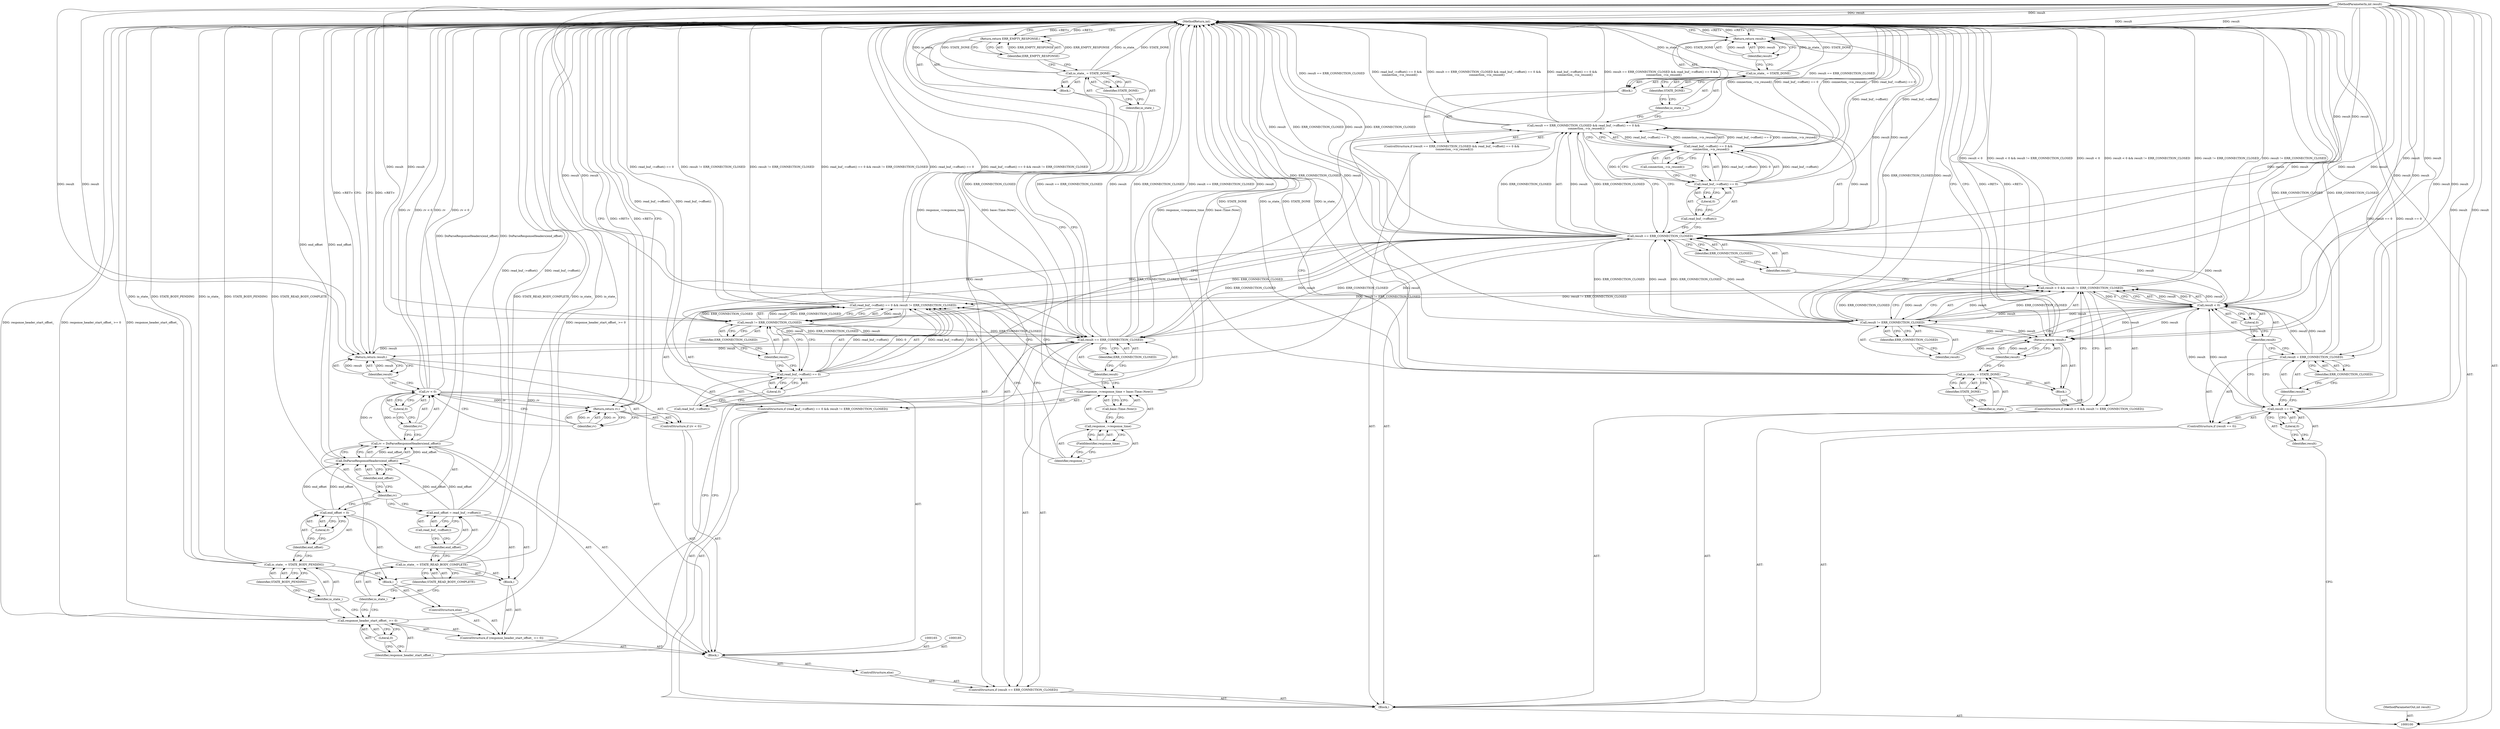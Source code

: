 digraph "1_Chrome_9c18dbcb79e5f700c453d1ac01fb6d8768e4844a" {
"1000198" [label="(MethodReturn,int)"];
"1000101" [label="(MethodParameterIn,int result)"];
"1000259" [label="(MethodParameterOut,int result)"];
"1000102" [label="(Block,)"];
"1000134" [label="(Block,)"];
"1000133" [label="(Call,connection_->is_reused())"];
"1000137" [label="(Identifier,STATE_DONE)"];
"1000135" [label="(Call,io_state_ = STATE_DONE)"];
"1000136" [label="(Identifier,io_state_)"];
"1000139" [label="(Identifier,result)"];
"1000138" [label="(Return,return result;)"];
"1000140" [label="(ControlStructure,if (read_buf_->offset() == 0 && result != ERR_CONNECTION_CLOSED))"];
"1000144" [label="(Literal,0)"];
"1000145" [label="(Call,result != ERR_CONNECTION_CLOSED)"];
"1000146" [label="(Identifier,result)"];
"1000147" [label="(Identifier,ERR_CONNECTION_CLOSED)"];
"1000141" [label="(Call,read_buf_->offset() == 0 && result != ERR_CONNECTION_CLOSED)"];
"1000142" [label="(Call,read_buf_->offset() == 0)"];
"1000143" [label="(Call,read_buf_->offset())"];
"1000151" [label="(FieldIdentifier,response_time)"];
"1000152" [label="(Call,base::Time::Now())"];
"1000148" [label="(Call,response_->response_time = base::Time::Now())"];
"1000149" [label="(Call,response_->response_time)"];
"1000150" [label="(Identifier,response_)"];
"1000156" [label="(Identifier,ERR_CONNECTION_CLOSED)"];
"1000153" [label="(ControlStructure,if (result == ERR_CONNECTION_CLOSED))"];
"1000157" [label="(Block,)"];
"1000154" [label="(Call,result == ERR_CONNECTION_CLOSED)"];
"1000155" [label="(Identifier,result)"];
"1000160" [label="(Identifier,STATE_DONE)"];
"1000158" [label="(Call,io_state_ = STATE_DONE)"];
"1000159" [label="(Identifier,io_state_)"];
"1000106" [label="(Literal,0)"];
"1000103" [label="(ControlStructure,if (result == 0))"];
"1000104" [label="(Call,result == 0)"];
"1000105" [label="(Identifier,result)"];
"1000162" [label="(Identifier,ERR_EMPTY_RESPONSE)"];
"1000161" [label="(Return,return ERR_EMPTY_RESPONSE;)"];
"1000163" [label="(ControlStructure,else)"];
"1000167" [label="(Call,response_header_start_offset_ >= 0)"];
"1000168" [label="(Identifier,response_header_start_offset_)"];
"1000169" [label="(Literal,0)"];
"1000170" [label="(Block,)"];
"1000166" [label="(ControlStructure,if (response_header_start_offset_ >= 0))"];
"1000173" [label="(Identifier,STATE_READ_BODY_COMPLETE)"];
"1000171" [label="(Call,io_state_ = STATE_READ_BODY_COMPLETE)"];
"1000172" [label="(Identifier,io_state_)"];
"1000176" [label="(Call,read_buf_->offset())"];
"1000174" [label="(Call,end_offset = read_buf_->offset())"];
"1000175" [label="(Identifier,end_offset)"];
"1000178" [label="(Block,)"];
"1000177" [label="(ControlStructure,else)"];
"1000181" [label="(Identifier,STATE_BODY_PENDING)"];
"1000179" [label="(Call,io_state_ = STATE_BODY_PENDING)"];
"1000180" [label="(Identifier,io_state_)"];
"1000184" [label="(Literal,0)"];
"1000182" [label="(Call,end_offset = 0)"];
"1000183" [label="(Identifier,end_offset)"];
"1000109" [label="(Identifier,ERR_CONNECTION_CLOSED)"];
"1000107" [label="(Call,result = ERR_CONNECTION_CLOSED)"];
"1000108" [label="(Identifier,result)"];
"1000186" [label="(Call,rv = DoParseResponseHeaders(end_offset))"];
"1000187" [label="(Identifier,rv)"];
"1000188" [label="(Call,DoParseResponseHeaders(end_offset))"];
"1000189" [label="(Identifier,end_offset)"];
"1000164" [label="(Block,)"];
"1000191" [label="(Call,rv < 0)"];
"1000192" [label="(Identifier,rv)"];
"1000193" [label="(Literal,0)"];
"1000190" [label="(ControlStructure,if (rv < 0))"];
"1000195" [label="(Identifier,rv)"];
"1000194" [label="(Return,return rv;)"];
"1000197" [label="(Identifier,result)"];
"1000196" [label="(Return,return result;)"];
"1000114" [label="(Literal,0)"];
"1000110" [label="(ControlStructure,if (result < 0 && result != ERR_CONNECTION_CLOSED))"];
"1000115" [label="(Call,result != ERR_CONNECTION_CLOSED)"];
"1000116" [label="(Identifier,result)"];
"1000117" [label="(Identifier,ERR_CONNECTION_CLOSED)"];
"1000118" [label="(Block,)"];
"1000111" [label="(Call,result < 0 && result != ERR_CONNECTION_CLOSED)"];
"1000112" [label="(Call,result < 0)"];
"1000113" [label="(Identifier,result)"];
"1000121" [label="(Identifier,STATE_DONE)"];
"1000119" [label="(Call,io_state_ = STATE_DONE)"];
"1000120" [label="(Identifier,io_state_)"];
"1000123" [label="(Identifier,result)"];
"1000122" [label="(Return,return result;)"];
"1000128" [label="(Identifier,ERR_CONNECTION_CLOSED)"];
"1000124" [label="(ControlStructure,if (result == ERR_CONNECTION_CLOSED && read_buf_->offset() == 0 &&\n      connection_->is_reused()))"];
"1000129" [label="(Call,read_buf_->offset() == 0 &&\n      connection_->is_reused())"];
"1000130" [label="(Call,read_buf_->offset() == 0)"];
"1000131" [label="(Call,read_buf_->offset())"];
"1000125" [label="(Call,result == ERR_CONNECTION_CLOSED && read_buf_->offset() == 0 &&\n      connection_->is_reused())"];
"1000126" [label="(Call,result == ERR_CONNECTION_CLOSED)"];
"1000127" [label="(Identifier,result)"];
"1000132" [label="(Literal,0)"];
"1000198" -> "1000100"  [label="AST: "];
"1000198" -> "1000122"  [label="CFG: "];
"1000198" -> "1000138"  [label="CFG: "];
"1000198" -> "1000161"  [label="CFG: "];
"1000198" -> "1000194"  [label="CFG: "];
"1000198" -> "1000196"  [label="CFG: "];
"1000161" -> "1000198"  [label="DDG: <RET>"];
"1000194" -> "1000198"  [label="DDG: <RET>"];
"1000196" -> "1000198"  [label="DDG: <RET>"];
"1000125" -> "1000198"  [label="DDG: result == ERR_CONNECTION_CLOSED && read_buf_->offset() == 0 &&\n      connection_->is_reused()"];
"1000125" -> "1000198"  [label="DDG: result == ERR_CONNECTION_CLOSED"];
"1000125" -> "1000198"  [label="DDG: read_buf_->offset() == 0 &&\n      connection_->is_reused()"];
"1000141" -> "1000198"  [label="DDG: read_buf_->offset() == 0 && result != ERR_CONNECTION_CLOSED"];
"1000141" -> "1000198"  [label="DDG: read_buf_->offset() == 0"];
"1000141" -> "1000198"  [label="DDG: result != ERR_CONNECTION_CLOSED"];
"1000148" -> "1000198"  [label="DDG: base::Time::Now()"];
"1000148" -> "1000198"  [label="DDG: response_->response_time"];
"1000179" -> "1000198"  [label="DDG: STATE_BODY_PENDING"];
"1000179" -> "1000198"  [label="DDG: io_state_"];
"1000126" -> "1000198"  [label="DDG: result"];
"1000126" -> "1000198"  [label="DDG: ERR_CONNECTION_CLOSED"];
"1000154" -> "1000198"  [label="DDG: result == ERR_CONNECTION_CLOSED"];
"1000154" -> "1000198"  [label="DDG: result"];
"1000154" -> "1000198"  [label="DDG: ERR_CONNECTION_CLOSED"];
"1000130" -> "1000198"  [label="DDG: read_buf_->offset()"];
"1000186" -> "1000198"  [label="DDG: DoParseResponseHeaders(end_offset)"];
"1000158" -> "1000198"  [label="DDG: io_state_"];
"1000158" -> "1000198"  [label="DDG: STATE_DONE"];
"1000115" -> "1000198"  [label="DDG: ERR_CONNECTION_CLOSED"];
"1000115" -> "1000198"  [label="DDG: result"];
"1000167" -> "1000198"  [label="DDG: response_header_start_offset_"];
"1000167" -> "1000198"  [label="DDG: response_header_start_offset_ >= 0"];
"1000129" -> "1000198"  [label="DDG: read_buf_->offset() == 0"];
"1000129" -> "1000198"  [label="DDG: connection_->is_reused()"];
"1000171" -> "1000198"  [label="DDG: io_state_"];
"1000171" -> "1000198"  [label="DDG: STATE_READ_BODY_COMPLETE"];
"1000104" -> "1000198"  [label="DDG: result == 0"];
"1000188" -> "1000198"  [label="DDG: end_offset"];
"1000191" -> "1000198"  [label="DDG: rv < 0"];
"1000191" -> "1000198"  [label="DDG: rv"];
"1000111" -> "1000198"  [label="DDG: result != ERR_CONNECTION_CLOSED"];
"1000111" -> "1000198"  [label="DDG: result < 0"];
"1000111" -> "1000198"  [label="DDG: result < 0 && result != ERR_CONNECTION_CLOSED"];
"1000119" -> "1000198"  [label="DDG: STATE_DONE"];
"1000119" -> "1000198"  [label="DDG: io_state_"];
"1000174" -> "1000198"  [label="DDG: read_buf_->offset()"];
"1000112" -> "1000198"  [label="DDG: result"];
"1000101" -> "1000198"  [label="DDG: result"];
"1000142" -> "1000198"  [label="DDG: read_buf_->offset()"];
"1000135" -> "1000198"  [label="DDG: io_state_"];
"1000135" -> "1000198"  [label="DDG: STATE_DONE"];
"1000107" -> "1000198"  [label="DDG: ERR_CONNECTION_CLOSED"];
"1000122" -> "1000198"  [label="DDG: <RET>"];
"1000138" -> "1000198"  [label="DDG: <RET>"];
"1000101" -> "1000100"  [label="AST: "];
"1000101" -> "1000198"  [label="DDG: result"];
"1000101" -> "1000104"  [label="DDG: result"];
"1000101" -> "1000107"  [label="DDG: result"];
"1000101" -> "1000112"  [label="DDG: result"];
"1000101" -> "1000115"  [label="DDG: result"];
"1000101" -> "1000122"  [label="DDG: result"];
"1000101" -> "1000126"  [label="DDG: result"];
"1000101" -> "1000138"  [label="DDG: result"];
"1000101" -> "1000145"  [label="DDG: result"];
"1000101" -> "1000154"  [label="DDG: result"];
"1000101" -> "1000196"  [label="DDG: result"];
"1000259" -> "1000100"  [label="AST: "];
"1000102" -> "1000100"  [label="AST: "];
"1000103" -> "1000102"  [label="AST: "];
"1000110" -> "1000102"  [label="AST: "];
"1000124" -> "1000102"  [label="AST: "];
"1000140" -> "1000102"  [label="AST: "];
"1000153" -> "1000102"  [label="AST: "];
"1000134" -> "1000124"  [label="AST: "];
"1000135" -> "1000134"  [label="AST: "];
"1000138" -> "1000134"  [label="AST: "];
"1000133" -> "1000129"  [label="AST: "];
"1000133" -> "1000130"  [label="CFG: "];
"1000129" -> "1000133"  [label="CFG: "];
"1000137" -> "1000135"  [label="AST: "];
"1000137" -> "1000136"  [label="CFG: "];
"1000135" -> "1000137"  [label="CFG: "];
"1000135" -> "1000134"  [label="AST: "];
"1000135" -> "1000137"  [label="CFG: "];
"1000136" -> "1000135"  [label="AST: "];
"1000137" -> "1000135"  [label="AST: "];
"1000139" -> "1000135"  [label="CFG: "];
"1000135" -> "1000198"  [label="DDG: io_state_"];
"1000135" -> "1000198"  [label="DDG: STATE_DONE"];
"1000136" -> "1000135"  [label="AST: "];
"1000136" -> "1000125"  [label="CFG: "];
"1000137" -> "1000136"  [label="CFG: "];
"1000139" -> "1000138"  [label="AST: "];
"1000139" -> "1000135"  [label="CFG: "];
"1000138" -> "1000139"  [label="CFG: "];
"1000139" -> "1000138"  [label="DDG: result"];
"1000138" -> "1000134"  [label="AST: "];
"1000138" -> "1000139"  [label="CFG: "];
"1000139" -> "1000138"  [label="AST: "];
"1000198" -> "1000138"  [label="CFG: "];
"1000138" -> "1000198"  [label="DDG: <RET>"];
"1000139" -> "1000138"  [label="DDG: result"];
"1000126" -> "1000138"  [label="DDG: result"];
"1000101" -> "1000138"  [label="DDG: result"];
"1000140" -> "1000102"  [label="AST: "];
"1000141" -> "1000140"  [label="AST: "];
"1000148" -> "1000140"  [label="AST: "];
"1000144" -> "1000142"  [label="AST: "];
"1000144" -> "1000143"  [label="CFG: "];
"1000142" -> "1000144"  [label="CFG: "];
"1000145" -> "1000141"  [label="AST: "];
"1000145" -> "1000147"  [label="CFG: "];
"1000146" -> "1000145"  [label="AST: "];
"1000147" -> "1000145"  [label="AST: "];
"1000141" -> "1000145"  [label="CFG: "];
"1000145" -> "1000141"  [label="DDG: result"];
"1000145" -> "1000141"  [label="DDG: ERR_CONNECTION_CLOSED"];
"1000126" -> "1000145"  [label="DDG: result"];
"1000126" -> "1000145"  [label="DDG: ERR_CONNECTION_CLOSED"];
"1000101" -> "1000145"  [label="DDG: result"];
"1000145" -> "1000154"  [label="DDG: result"];
"1000145" -> "1000154"  [label="DDG: ERR_CONNECTION_CLOSED"];
"1000146" -> "1000145"  [label="AST: "];
"1000146" -> "1000142"  [label="CFG: "];
"1000147" -> "1000146"  [label="CFG: "];
"1000147" -> "1000145"  [label="AST: "];
"1000147" -> "1000146"  [label="CFG: "];
"1000145" -> "1000147"  [label="CFG: "];
"1000141" -> "1000140"  [label="AST: "];
"1000141" -> "1000142"  [label="CFG: "];
"1000141" -> "1000145"  [label="CFG: "];
"1000142" -> "1000141"  [label="AST: "];
"1000145" -> "1000141"  [label="AST: "];
"1000150" -> "1000141"  [label="CFG: "];
"1000155" -> "1000141"  [label="CFG: "];
"1000141" -> "1000198"  [label="DDG: read_buf_->offset() == 0 && result != ERR_CONNECTION_CLOSED"];
"1000141" -> "1000198"  [label="DDG: read_buf_->offset() == 0"];
"1000141" -> "1000198"  [label="DDG: result != ERR_CONNECTION_CLOSED"];
"1000142" -> "1000141"  [label="DDG: read_buf_->offset()"];
"1000142" -> "1000141"  [label="DDG: 0"];
"1000145" -> "1000141"  [label="DDG: result"];
"1000145" -> "1000141"  [label="DDG: ERR_CONNECTION_CLOSED"];
"1000111" -> "1000141"  [label="DDG: result != ERR_CONNECTION_CLOSED"];
"1000142" -> "1000141"  [label="AST: "];
"1000142" -> "1000144"  [label="CFG: "];
"1000143" -> "1000142"  [label="AST: "];
"1000144" -> "1000142"  [label="AST: "];
"1000146" -> "1000142"  [label="CFG: "];
"1000141" -> "1000142"  [label="CFG: "];
"1000142" -> "1000198"  [label="DDG: read_buf_->offset()"];
"1000142" -> "1000141"  [label="DDG: read_buf_->offset()"];
"1000142" -> "1000141"  [label="DDG: 0"];
"1000143" -> "1000142"  [label="AST: "];
"1000143" -> "1000125"  [label="CFG: "];
"1000144" -> "1000143"  [label="CFG: "];
"1000151" -> "1000149"  [label="AST: "];
"1000151" -> "1000150"  [label="CFG: "];
"1000149" -> "1000151"  [label="CFG: "];
"1000152" -> "1000148"  [label="AST: "];
"1000152" -> "1000149"  [label="CFG: "];
"1000148" -> "1000152"  [label="CFG: "];
"1000148" -> "1000140"  [label="AST: "];
"1000148" -> "1000152"  [label="CFG: "];
"1000149" -> "1000148"  [label="AST: "];
"1000152" -> "1000148"  [label="AST: "];
"1000155" -> "1000148"  [label="CFG: "];
"1000148" -> "1000198"  [label="DDG: base::Time::Now()"];
"1000148" -> "1000198"  [label="DDG: response_->response_time"];
"1000149" -> "1000148"  [label="AST: "];
"1000149" -> "1000151"  [label="CFG: "];
"1000150" -> "1000149"  [label="AST: "];
"1000151" -> "1000149"  [label="AST: "];
"1000152" -> "1000149"  [label="CFG: "];
"1000150" -> "1000149"  [label="AST: "];
"1000150" -> "1000141"  [label="CFG: "];
"1000151" -> "1000150"  [label="CFG: "];
"1000156" -> "1000154"  [label="AST: "];
"1000156" -> "1000155"  [label="CFG: "];
"1000154" -> "1000156"  [label="CFG: "];
"1000153" -> "1000102"  [label="AST: "];
"1000154" -> "1000153"  [label="AST: "];
"1000157" -> "1000153"  [label="AST: "];
"1000163" -> "1000153"  [label="AST: "];
"1000157" -> "1000153"  [label="AST: "];
"1000158" -> "1000157"  [label="AST: "];
"1000161" -> "1000157"  [label="AST: "];
"1000154" -> "1000153"  [label="AST: "];
"1000154" -> "1000156"  [label="CFG: "];
"1000155" -> "1000154"  [label="AST: "];
"1000156" -> "1000154"  [label="AST: "];
"1000159" -> "1000154"  [label="CFG: "];
"1000168" -> "1000154"  [label="CFG: "];
"1000154" -> "1000198"  [label="DDG: result == ERR_CONNECTION_CLOSED"];
"1000154" -> "1000198"  [label="DDG: result"];
"1000154" -> "1000198"  [label="DDG: ERR_CONNECTION_CLOSED"];
"1000126" -> "1000154"  [label="DDG: result"];
"1000126" -> "1000154"  [label="DDG: ERR_CONNECTION_CLOSED"];
"1000145" -> "1000154"  [label="DDG: result"];
"1000145" -> "1000154"  [label="DDG: ERR_CONNECTION_CLOSED"];
"1000101" -> "1000154"  [label="DDG: result"];
"1000154" -> "1000196"  [label="DDG: result"];
"1000155" -> "1000154"  [label="AST: "];
"1000155" -> "1000148"  [label="CFG: "];
"1000155" -> "1000141"  [label="CFG: "];
"1000156" -> "1000155"  [label="CFG: "];
"1000160" -> "1000158"  [label="AST: "];
"1000160" -> "1000159"  [label="CFG: "];
"1000158" -> "1000160"  [label="CFG: "];
"1000158" -> "1000157"  [label="AST: "];
"1000158" -> "1000160"  [label="CFG: "];
"1000159" -> "1000158"  [label="AST: "];
"1000160" -> "1000158"  [label="AST: "];
"1000162" -> "1000158"  [label="CFG: "];
"1000158" -> "1000198"  [label="DDG: io_state_"];
"1000158" -> "1000198"  [label="DDG: STATE_DONE"];
"1000159" -> "1000158"  [label="AST: "];
"1000159" -> "1000154"  [label="CFG: "];
"1000160" -> "1000159"  [label="CFG: "];
"1000106" -> "1000104"  [label="AST: "];
"1000106" -> "1000105"  [label="CFG: "];
"1000104" -> "1000106"  [label="CFG: "];
"1000103" -> "1000102"  [label="AST: "];
"1000104" -> "1000103"  [label="AST: "];
"1000107" -> "1000103"  [label="AST: "];
"1000104" -> "1000103"  [label="AST: "];
"1000104" -> "1000106"  [label="CFG: "];
"1000105" -> "1000104"  [label="AST: "];
"1000106" -> "1000104"  [label="AST: "];
"1000108" -> "1000104"  [label="CFG: "];
"1000113" -> "1000104"  [label="CFG: "];
"1000104" -> "1000198"  [label="DDG: result == 0"];
"1000101" -> "1000104"  [label="DDG: result"];
"1000104" -> "1000112"  [label="DDG: result"];
"1000105" -> "1000104"  [label="AST: "];
"1000105" -> "1000100"  [label="CFG: "];
"1000106" -> "1000105"  [label="CFG: "];
"1000162" -> "1000161"  [label="AST: "];
"1000162" -> "1000158"  [label="CFG: "];
"1000161" -> "1000162"  [label="CFG: "];
"1000162" -> "1000161"  [label="DDG: ERR_EMPTY_RESPONSE"];
"1000161" -> "1000157"  [label="AST: "];
"1000161" -> "1000162"  [label="CFG: "];
"1000162" -> "1000161"  [label="AST: "];
"1000198" -> "1000161"  [label="CFG: "];
"1000161" -> "1000198"  [label="DDG: <RET>"];
"1000162" -> "1000161"  [label="DDG: ERR_EMPTY_RESPONSE"];
"1000163" -> "1000153"  [label="AST: "];
"1000164" -> "1000163"  [label="AST: "];
"1000167" -> "1000166"  [label="AST: "];
"1000167" -> "1000169"  [label="CFG: "];
"1000168" -> "1000167"  [label="AST: "];
"1000169" -> "1000167"  [label="AST: "];
"1000172" -> "1000167"  [label="CFG: "];
"1000180" -> "1000167"  [label="CFG: "];
"1000167" -> "1000198"  [label="DDG: response_header_start_offset_"];
"1000167" -> "1000198"  [label="DDG: response_header_start_offset_ >= 0"];
"1000168" -> "1000167"  [label="AST: "];
"1000168" -> "1000154"  [label="CFG: "];
"1000169" -> "1000168"  [label="CFG: "];
"1000169" -> "1000167"  [label="AST: "];
"1000169" -> "1000168"  [label="CFG: "];
"1000167" -> "1000169"  [label="CFG: "];
"1000170" -> "1000166"  [label="AST: "];
"1000171" -> "1000170"  [label="AST: "];
"1000174" -> "1000170"  [label="AST: "];
"1000166" -> "1000164"  [label="AST: "];
"1000167" -> "1000166"  [label="AST: "];
"1000170" -> "1000166"  [label="AST: "];
"1000177" -> "1000166"  [label="AST: "];
"1000173" -> "1000171"  [label="AST: "];
"1000173" -> "1000172"  [label="CFG: "];
"1000171" -> "1000173"  [label="CFG: "];
"1000171" -> "1000170"  [label="AST: "];
"1000171" -> "1000173"  [label="CFG: "];
"1000172" -> "1000171"  [label="AST: "];
"1000173" -> "1000171"  [label="AST: "];
"1000175" -> "1000171"  [label="CFG: "];
"1000171" -> "1000198"  [label="DDG: io_state_"];
"1000171" -> "1000198"  [label="DDG: STATE_READ_BODY_COMPLETE"];
"1000172" -> "1000171"  [label="AST: "];
"1000172" -> "1000167"  [label="CFG: "];
"1000173" -> "1000172"  [label="CFG: "];
"1000176" -> "1000174"  [label="AST: "];
"1000176" -> "1000175"  [label="CFG: "];
"1000174" -> "1000176"  [label="CFG: "];
"1000174" -> "1000170"  [label="AST: "];
"1000174" -> "1000176"  [label="CFG: "];
"1000175" -> "1000174"  [label="AST: "];
"1000176" -> "1000174"  [label="AST: "];
"1000187" -> "1000174"  [label="CFG: "];
"1000174" -> "1000198"  [label="DDG: read_buf_->offset()"];
"1000174" -> "1000188"  [label="DDG: end_offset"];
"1000175" -> "1000174"  [label="AST: "];
"1000175" -> "1000171"  [label="CFG: "];
"1000176" -> "1000175"  [label="CFG: "];
"1000178" -> "1000177"  [label="AST: "];
"1000179" -> "1000178"  [label="AST: "];
"1000182" -> "1000178"  [label="AST: "];
"1000177" -> "1000166"  [label="AST: "];
"1000178" -> "1000177"  [label="AST: "];
"1000181" -> "1000179"  [label="AST: "];
"1000181" -> "1000180"  [label="CFG: "];
"1000179" -> "1000181"  [label="CFG: "];
"1000179" -> "1000178"  [label="AST: "];
"1000179" -> "1000181"  [label="CFG: "];
"1000180" -> "1000179"  [label="AST: "];
"1000181" -> "1000179"  [label="AST: "];
"1000183" -> "1000179"  [label="CFG: "];
"1000179" -> "1000198"  [label="DDG: STATE_BODY_PENDING"];
"1000179" -> "1000198"  [label="DDG: io_state_"];
"1000180" -> "1000179"  [label="AST: "];
"1000180" -> "1000167"  [label="CFG: "];
"1000181" -> "1000180"  [label="CFG: "];
"1000184" -> "1000182"  [label="AST: "];
"1000184" -> "1000183"  [label="CFG: "];
"1000182" -> "1000184"  [label="CFG: "];
"1000182" -> "1000178"  [label="AST: "];
"1000182" -> "1000184"  [label="CFG: "];
"1000183" -> "1000182"  [label="AST: "];
"1000184" -> "1000182"  [label="AST: "];
"1000187" -> "1000182"  [label="CFG: "];
"1000182" -> "1000188"  [label="DDG: end_offset"];
"1000183" -> "1000182"  [label="AST: "];
"1000183" -> "1000179"  [label="CFG: "];
"1000184" -> "1000183"  [label="CFG: "];
"1000109" -> "1000107"  [label="AST: "];
"1000109" -> "1000108"  [label="CFG: "];
"1000107" -> "1000109"  [label="CFG: "];
"1000107" -> "1000103"  [label="AST: "];
"1000107" -> "1000109"  [label="CFG: "];
"1000108" -> "1000107"  [label="AST: "];
"1000109" -> "1000107"  [label="AST: "];
"1000113" -> "1000107"  [label="CFG: "];
"1000107" -> "1000198"  [label="DDG: ERR_CONNECTION_CLOSED"];
"1000101" -> "1000107"  [label="DDG: result"];
"1000107" -> "1000112"  [label="DDG: result"];
"1000108" -> "1000107"  [label="AST: "];
"1000108" -> "1000104"  [label="CFG: "];
"1000109" -> "1000108"  [label="CFG: "];
"1000186" -> "1000164"  [label="AST: "];
"1000186" -> "1000188"  [label="CFG: "];
"1000187" -> "1000186"  [label="AST: "];
"1000188" -> "1000186"  [label="AST: "];
"1000192" -> "1000186"  [label="CFG: "];
"1000186" -> "1000198"  [label="DDG: DoParseResponseHeaders(end_offset)"];
"1000188" -> "1000186"  [label="DDG: end_offset"];
"1000186" -> "1000191"  [label="DDG: rv"];
"1000187" -> "1000186"  [label="AST: "];
"1000187" -> "1000174"  [label="CFG: "];
"1000187" -> "1000182"  [label="CFG: "];
"1000189" -> "1000187"  [label="CFG: "];
"1000188" -> "1000186"  [label="AST: "];
"1000188" -> "1000189"  [label="CFG: "];
"1000189" -> "1000188"  [label="AST: "];
"1000186" -> "1000188"  [label="CFG: "];
"1000188" -> "1000198"  [label="DDG: end_offset"];
"1000188" -> "1000186"  [label="DDG: end_offset"];
"1000182" -> "1000188"  [label="DDG: end_offset"];
"1000174" -> "1000188"  [label="DDG: end_offset"];
"1000189" -> "1000188"  [label="AST: "];
"1000189" -> "1000187"  [label="CFG: "];
"1000188" -> "1000189"  [label="CFG: "];
"1000164" -> "1000163"  [label="AST: "];
"1000165" -> "1000164"  [label="AST: "];
"1000166" -> "1000164"  [label="AST: "];
"1000185" -> "1000164"  [label="AST: "];
"1000186" -> "1000164"  [label="AST: "];
"1000190" -> "1000164"  [label="AST: "];
"1000196" -> "1000164"  [label="AST: "];
"1000191" -> "1000190"  [label="AST: "];
"1000191" -> "1000193"  [label="CFG: "];
"1000192" -> "1000191"  [label="AST: "];
"1000193" -> "1000191"  [label="AST: "];
"1000195" -> "1000191"  [label="CFG: "];
"1000197" -> "1000191"  [label="CFG: "];
"1000191" -> "1000198"  [label="DDG: rv < 0"];
"1000191" -> "1000198"  [label="DDG: rv"];
"1000186" -> "1000191"  [label="DDG: rv"];
"1000191" -> "1000194"  [label="DDG: rv"];
"1000192" -> "1000191"  [label="AST: "];
"1000192" -> "1000186"  [label="CFG: "];
"1000193" -> "1000192"  [label="CFG: "];
"1000193" -> "1000191"  [label="AST: "];
"1000193" -> "1000192"  [label="CFG: "];
"1000191" -> "1000193"  [label="CFG: "];
"1000190" -> "1000164"  [label="AST: "];
"1000191" -> "1000190"  [label="AST: "];
"1000194" -> "1000190"  [label="AST: "];
"1000195" -> "1000194"  [label="AST: "];
"1000195" -> "1000191"  [label="CFG: "];
"1000194" -> "1000195"  [label="CFG: "];
"1000195" -> "1000194"  [label="DDG: rv"];
"1000194" -> "1000190"  [label="AST: "];
"1000194" -> "1000195"  [label="CFG: "];
"1000195" -> "1000194"  [label="AST: "];
"1000198" -> "1000194"  [label="CFG: "];
"1000194" -> "1000198"  [label="DDG: <RET>"];
"1000195" -> "1000194"  [label="DDG: rv"];
"1000191" -> "1000194"  [label="DDG: rv"];
"1000197" -> "1000196"  [label="AST: "];
"1000197" -> "1000191"  [label="CFG: "];
"1000196" -> "1000197"  [label="CFG: "];
"1000197" -> "1000196"  [label="DDG: result"];
"1000196" -> "1000164"  [label="AST: "];
"1000196" -> "1000197"  [label="CFG: "];
"1000197" -> "1000196"  [label="AST: "];
"1000198" -> "1000196"  [label="CFG: "];
"1000196" -> "1000198"  [label="DDG: <RET>"];
"1000197" -> "1000196"  [label="DDG: result"];
"1000154" -> "1000196"  [label="DDG: result"];
"1000101" -> "1000196"  [label="DDG: result"];
"1000114" -> "1000112"  [label="AST: "];
"1000114" -> "1000113"  [label="CFG: "];
"1000112" -> "1000114"  [label="CFG: "];
"1000110" -> "1000102"  [label="AST: "];
"1000111" -> "1000110"  [label="AST: "];
"1000118" -> "1000110"  [label="AST: "];
"1000115" -> "1000111"  [label="AST: "];
"1000115" -> "1000117"  [label="CFG: "];
"1000116" -> "1000115"  [label="AST: "];
"1000117" -> "1000115"  [label="AST: "];
"1000111" -> "1000115"  [label="CFG: "];
"1000115" -> "1000198"  [label="DDG: ERR_CONNECTION_CLOSED"];
"1000115" -> "1000198"  [label="DDG: result"];
"1000115" -> "1000111"  [label="DDG: result"];
"1000115" -> "1000111"  [label="DDG: ERR_CONNECTION_CLOSED"];
"1000112" -> "1000115"  [label="DDG: result"];
"1000101" -> "1000115"  [label="DDG: result"];
"1000115" -> "1000122"  [label="DDG: result"];
"1000115" -> "1000126"  [label="DDG: result"];
"1000115" -> "1000126"  [label="DDG: ERR_CONNECTION_CLOSED"];
"1000116" -> "1000115"  [label="AST: "];
"1000116" -> "1000112"  [label="CFG: "];
"1000117" -> "1000116"  [label="CFG: "];
"1000117" -> "1000115"  [label="AST: "];
"1000117" -> "1000116"  [label="CFG: "];
"1000115" -> "1000117"  [label="CFG: "];
"1000118" -> "1000110"  [label="AST: "];
"1000119" -> "1000118"  [label="AST: "];
"1000122" -> "1000118"  [label="AST: "];
"1000111" -> "1000110"  [label="AST: "];
"1000111" -> "1000112"  [label="CFG: "];
"1000111" -> "1000115"  [label="CFG: "];
"1000112" -> "1000111"  [label="AST: "];
"1000115" -> "1000111"  [label="AST: "];
"1000120" -> "1000111"  [label="CFG: "];
"1000127" -> "1000111"  [label="CFG: "];
"1000111" -> "1000198"  [label="DDG: result != ERR_CONNECTION_CLOSED"];
"1000111" -> "1000198"  [label="DDG: result < 0"];
"1000111" -> "1000198"  [label="DDG: result < 0 && result != ERR_CONNECTION_CLOSED"];
"1000112" -> "1000111"  [label="DDG: result"];
"1000112" -> "1000111"  [label="DDG: 0"];
"1000115" -> "1000111"  [label="DDG: result"];
"1000115" -> "1000111"  [label="DDG: ERR_CONNECTION_CLOSED"];
"1000111" -> "1000141"  [label="DDG: result != ERR_CONNECTION_CLOSED"];
"1000112" -> "1000111"  [label="AST: "];
"1000112" -> "1000114"  [label="CFG: "];
"1000113" -> "1000112"  [label="AST: "];
"1000114" -> "1000112"  [label="AST: "];
"1000116" -> "1000112"  [label="CFG: "];
"1000111" -> "1000112"  [label="CFG: "];
"1000112" -> "1000198"  [label="DDG: result"];
"1000112" -> "1000111"  [label="DDG: result"];
"1000112" -> "1000111"  [label="DDG: 0"];
"1000107" -> "1000112"  [label="DDG: result"];
"1000104" -> "1000112"  [label="DDG: result"];
"1000101" -> "1000112"  [label="DDG: result"];
"1000112" -> "1000115"  [label="DDG: result"];
"1000112" -> "1000122"  [label="DDG: result"];
"1000112" -> "1000126"  [label="DDG: result"];
"1000113" -> "1000112"  [label="AST: "];
"1000113" -> "1000107"  [label="CFG: "];
"1000113" -> "1000104"  [label="CFG: "];
"1000114" -> "1000113"  [label="CFG: "];
"1000121" -> "1000119"  [label="AST: "];
"1000121" -> "1000120"  [label="CFG: "];
"1000119" -> "1000121"  [label="CFG: "];
"1000119" -> "1000118"  [label="AST: "];
"1000119" -> "1000121"  [label="CFG: "];
"1000120" -> "1000119"  [label="AST: "];
"1000121" -> "1000119"  [label="AST: "];
"1000123" -> "1000119"  [label="CFG: "];
"1000119" -> "1000198"  [label="DDG: STATE_DONE"];
"1000119" -> "1000198"  [label="DDG: io_state_"];
"1000120" -> "1000119"  [label="AST: "];
"1000120" -> "1000111"  [label="CFG: "];
"1000121" -> "1000120"  [label="CFG: "];
"1000123" -> "1000122"  [label="AST: "];
"1000123" -> "1000119"  [label="CFG: "];
"1000122" -> "1000123"  [label="CFG: "];
"1000123" -> "1000122"  [label="DDG: result"];
"1000122" -> "1000118"  [label="AST: "];
"1000122" -> "1000123"  [label="CFG: "];
"1000123" -> "1000122"  [label="AST: "];
"1000198" -> "1000122"  [label="CFG: "];
"1000122" -> "1000198"  [label="DDG: <RET>"];
"1000123" -> "1000122"  [label="DDG: result"];
"1000115" -> "1000122"  [label="DDG: result"];
"1000112" -> "1000122"  [label="DDG: result"];
"1000101" -> "1000122"  [label="DDG: result"];
"1000128" -> "1000126"  [label="AST: "];
"1000128" -> "1000127"  [label="CFG: "];
"1000126" -> "1000128"  [label="CFG: "];
"1000124" -> "1000102"  [label="AST: "];
"1000125" -> "1000124"  [label="AST: "];
"1000134" -> "1000124"  [label="AST: "];
"1000129" -> "1000125"  [label="AST: "];
"1000129" -> "1000130"  [label="CFG: "];
"1000129" -> "1000133"  [label="CFG: "];
"1000130" -> "1000129"  [label="AST: "];
"1000133" -> "1000129"  [label="AST: "];
"1000125" -> "1000129"  [label="CFG: "];
"1000129" -> "1000198"  [label="DDG: read_buf_->offset() == 0"];
"1000129" -> "1000198"  [label="DDG: connection_->is_reused()"];
"1000129" -> "1000125"  [label="DDG: read_buf_->offset() == 0"];
"1000129" -> "1000125"  [label="DDG: connection_->is_reused()"];
"1000130" -> "1000129"  [label="DDG: read_buf_->offset()"];
"1000130" -> "1000129"  [label="DDG: 0"];
"1000130" -> "1000129"  [label="AST: "];
"1000130" -> "1000132"  [label="CFG: "];
"1000131" -> "1000130"  [label="AST: "];
"1000132" -> "1000130"  [label="AST: "];
"1000133" -> "1000130"  [label="CFG: "];
"1000129" -> "1000130"  [label="CFG: "];
"1000130" -> "1000198"  [label="DDG: read_buf_->offset()"];
"1000130" -> "1000129"  [label="DDG: read_buf_->offset()"];
"1000130" -> "1000129"  [label="DDG: 0"];
"1000131" -> "1000130"  [label="AST: "];
"1000131" -> "1000126"  [label="CFG: "];
"1000132" -> "1000131"  [label="CFG: "];
"1000125" -> "1000124"  [label="AST: "];
"1000125" -> "1000126"  [label="CFG: "];
"1000125" -> "1000129"  [label="CFG: "];
"1000126" -> "1000125"  [label="AST: "];
"1000129" -> "1000125"  [label="AST: "];
"1000136" -> "1000125"  [label="CFG: "];
"1000143" -> "1000125"  [label="CFG: "];
"1000125" -> "1000198"  [label="DDG: result == ERR_CONNECTION_CLOSED && read_buf_->offset() == 0 &&\n      connection_->is_reused()"];
"1000125" -> "1000198"  [label="DDG: result == ERR_CONNECTION_CLOSED"];
"1000125" -> "1000198"  [label="DDG: read_buf_->offset() == 0 &&\n      connection_->is_reused()"];
"1000126" -> "1000125"  [label="DDG: result"];
"1000126" -> "1000125"  [label="DDG: ERR_CONNECTION_CLOSED"];
"1000129" -> "1000125"  [label="DDG: read_buf_->offset() == 0"];
"1000129" -> "1000125"  [label="DDG: connection_->is_reused()"];
"1000126" -> "1000125"  [label="AST: "];
"1000126" -> "1000128"  [label="CFG: "];
"1000127" -> "1000126"  [label="AST: "];
"1000128" -> "1000126"  [label="AST: "];
"1000131" -> "1000126"  [label="CFG: "];
"1000125" -> "1000126"  [label="CFG: "];
"1000126" -> "1000198"  [label="DDG: result"];
"1000126" -> "1000198"  [label="DDG: ERR_CONNECTION_CLOSED"];
"1000126" -> "1000125"  [label="DDG: result"];
"1000126" -> "1000125"  [label="DDG: ERR_CONNECTION_CLOSED"];
"1000115" -> "1000126"  [label="DDG: result"];
"1000115" -> "1000126"  [label="DDG: ERR_CONNECTION_CLOSED"];
"1000112" -> "1000126"  [label="DDG: result"];
"1000101" -> "1000126"  [label="DDG: result"];
"1000126" -> "1000138"  [label="DDG: result"];
"1000126" -> "1000145"  [label="DDG: result"];
"1000126" -> "1000145"  [label="DDG: ERR_CONNECTION_CLOSED"];
"1000126" -> "1000154"  [label="DDG: result"];
"1000126" -> "1000154"  [label="DDG: ERR_CONNECTION_CLOSED"];
"1000127" -> "1000126"  [label="AST: "];
"1000127" -> "1000111"  [label="CFG: "];
"1000128" -> "1000127"  [label="CFG: "];
"1000132" -> "1000130"  [label="AST: "];
"1000132" -> "1000131"  [label="CFG: "];
"1000130" -> "1000132"  [label="CFG: "];
}
